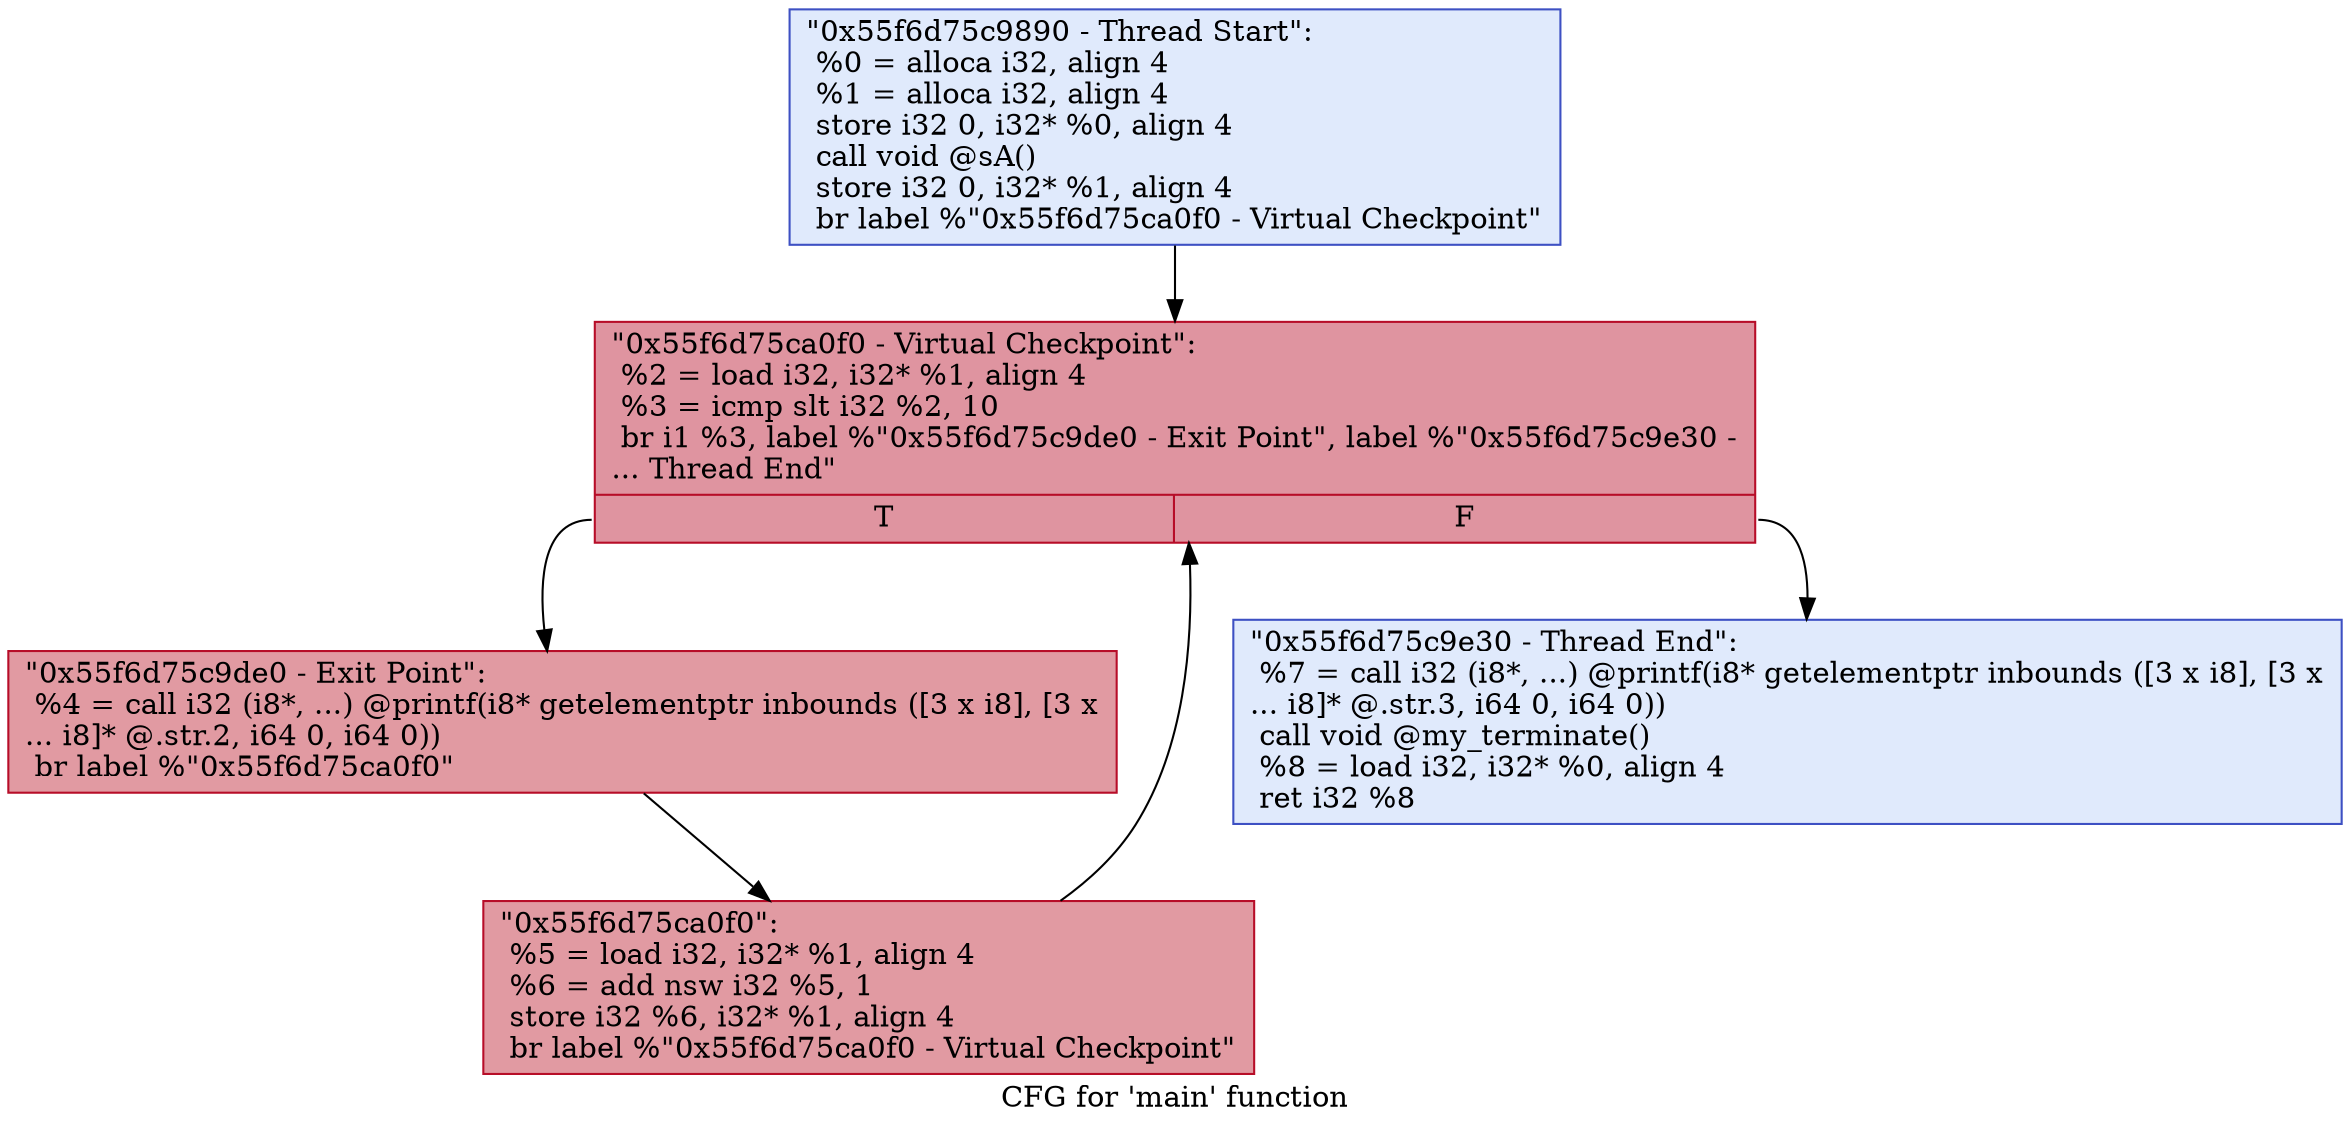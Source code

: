 digraph "CFG for 'main' function" {
	label="CFG for 'main' function";

	Node0x55f6d75c9890 [shape=record,color="#3d50c3ff", style=filled, fillcolor="#b9d0f970",label="{\"0x55f6d75c9890 - Thread Start\":\l  %0 = alloca i32, align 4\l  %1 = alloca i32, align 4\l  store i32 0, i32* %0, align 4\l  call void @sA()\l  store i32 0, i32* %1, align 4\l  br label %\"0x55f6d75ca0f0 - Virtual Checkpoint\"\l}"];
	Node0x55f6d75c9890 -> Node0x55f6d75c9bd0;
	Node0x55f6d75c9bd0 [shape=record,color="#b70d28ff", style=filled, fillcolor="#b70d2870",label="{\"0x55f6d75ca0f0 - Virtual Checkpoint\":            \l  %2 = load i32, i32* %1, align 4\l  %3 = icmp slt i32 %2, 10\l  br i1 %3, label %\"0x55f6d75c9de0 - Exit Point\", label %\"0x55f6d75c9e30 -\l... Thread End\"\l|{<s0>T|<s1>F}}"];
	Node0x55f6d75c9bd0:s0 -> Node0x55f6d75c9de0;
	Node0x55f6d75c9bd0:s1 -> Node0x55f6d75c9e30;
	Node0x55f6d75c9de0 [shape=record,color="#b70d28ff", style=filled, fillcolor="#bb1b2c70",label="{\"0x55f6d75c9de0 - Exit Point\":                    \l  %4 = call i32 (i8*, ...) @printf(i8* getelementptr inbounds ([3 x i8], [3 x\l... i8]* @.str.2, i64 0, i64 0))\l  br label %\"0x55f6d75ca0f0\"\l}"];
	Node0x55f6d75c9de0 -> Node0x55f6d75ca0f0;
	Node0x55f6d75ca0f0 [shape=record,color="#b70d28ff", style=filled, fillcolor="#bb1b2c70",label="{\"0x55f6d75ca0f0\":                                 \l  %5 = load i32, i32* %1, align 4\l  %6 = add nsw i32 %5, 1\l  store i32 %6, i32* %1, align 4\l  br label %\"0x55f6d75ca0f0 - Virtual Checkpoint\"\l}"];
	Node0x55f6d75ca0f0 -> Node0x55f6d75c9bd0;
	Node0x55f6d75c9e30 [shape=record,color="#3d50c3ff", style=filled, fillcolor="#b9d0f970",label="{\"0x55f6d75c9e30 - Thread End\":                    \l  %7 = call i32 (i8*, ...) @printf(i8* getelementptr inbounds ([3 x i8], [3 x\l... i8]* @.str.3, i64 0, i64 0))\l  call void @my_terminate()\l  %8 = load i32, i32* %0, align 4\l  ret i32 %8\l}"];
}
